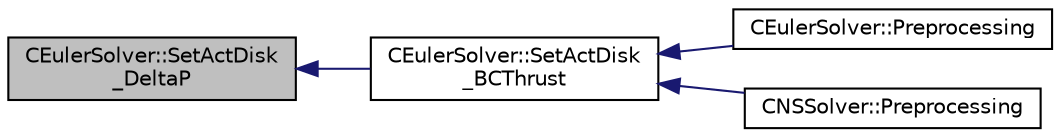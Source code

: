 digraph "CEulerSolver::SetActDisk_DeltaP"
{
  edge [fontname="Helvetica",fontsize="10",labelfontname="Helvetica",labelfontsize="10"];
  node [fontname="Helvetica",fontsize="10",shape=record];
  rankdir="LR";
  Node2867 [label="CEulerSolver::SetActDisk\l_DeltaP",height=0.2,width=0.4,color="black", fillcolor="grey75", style="filled", fontcolor="black"];
  Node2867 -> Node2868 [dir="back",color="midnightblue",fontsize="10",style="solid",fontname="Helvetica"];
  Node2868 [label="CEulerSolver::SetActDisk\l_BCThrust",height=0.2,width=0.4,color="black", fillcolor="white", style="filled",URL="$class_c_euler_solver.html#a147d5ae75cf7de115e4be2c23ba95f6d",tooltip="Update the AoA and freestream velocity at the farfield. "];
  Node2868 -> Node2869 [dir="back",color="midnightblue",fontsize="10",style="solid",fontname="Helvetica"];
  Node2869 [label="CEulerSolver::Preprocessing",height=0.2,width=0.4,color="black", fillcolor="white", style="filled",URL="$class_c_euler_solver.html#a8b89e1bfce33284c2d8f5f00f82f3f3f",tooltip="Compute primitive variables and their gradients. "];
  Node2868 -> Node2870 [dir="back",color="midnightblue",fontsize="10",style="solid",fontname="Helvetica"];
  Node2870 [label="CNSSolver::Preprocessing",height=0.2,width=0.4,color="black", fillcolor="white", style="filled",URL="$class_c_n_s_solver.html#a028c83d18cf8520dff2f9628d8a04e4b",tooltip="Restart residual and compute gradients. "];
}

